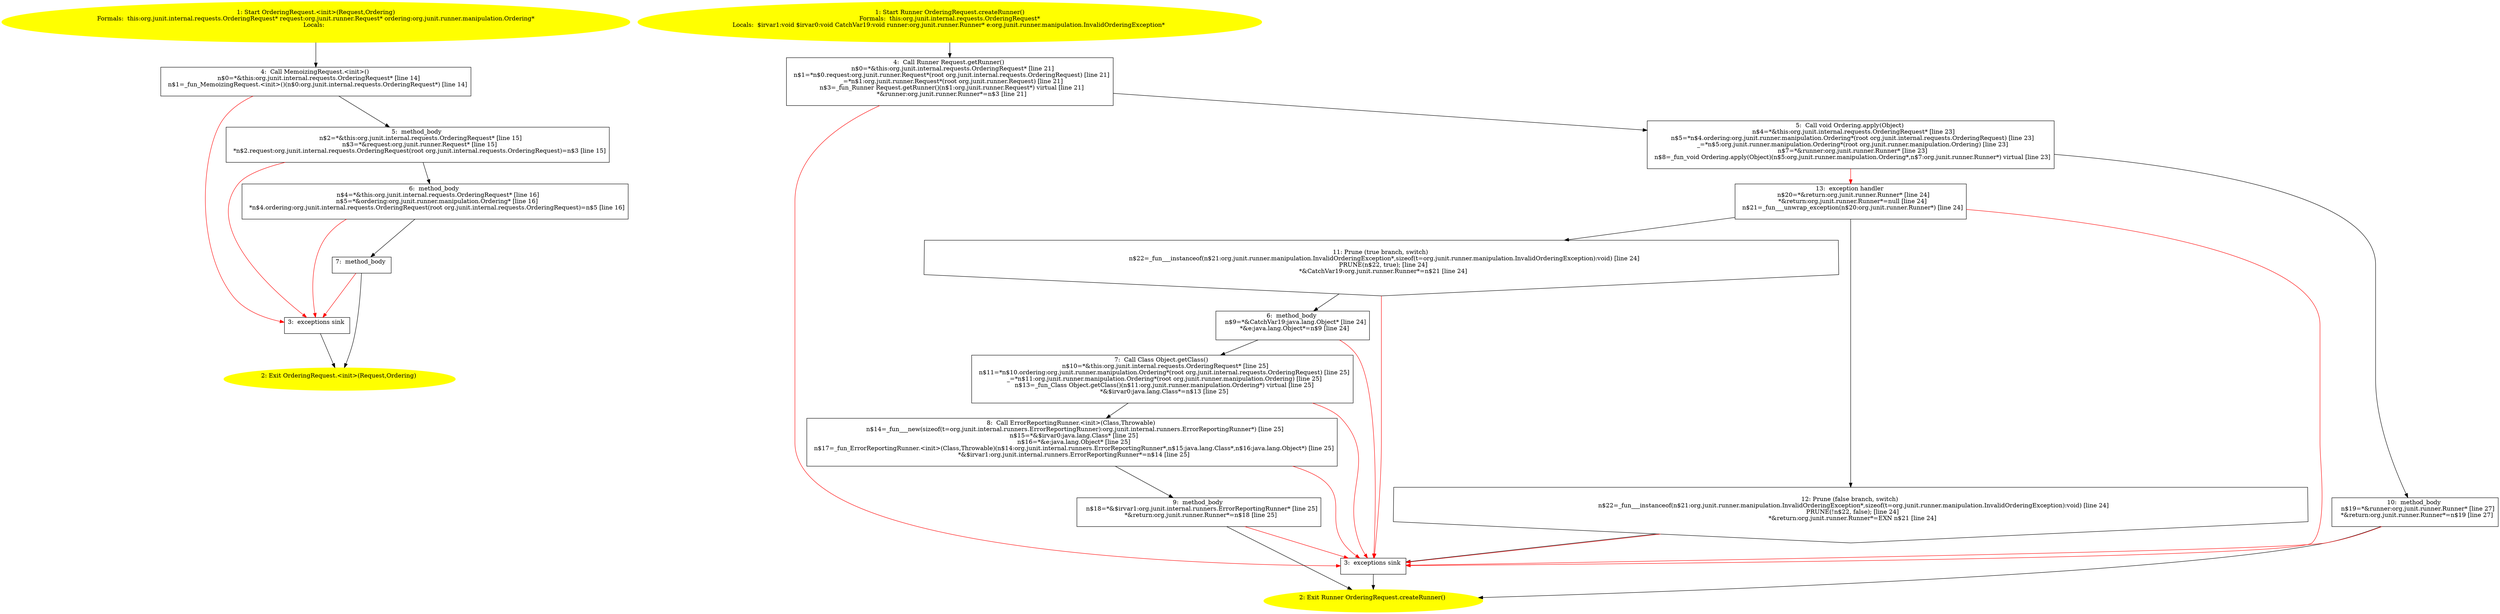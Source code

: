 /* @generated */
digraph cfg {
"org.junit.internal.requests.OrderingRequest.<init>(org.junit.runner.Request,org.junit.runner.manipul.4dd565a2f5cfece8837be812d583d729_1" [label="1: Start OrderingRequest.<init>(Request,Ordering)\nFormals:  this:org.junit.internal.requests.OrderingRequest* request:org.junit.runner.Request* ordering:org.junit.runner.manipulation.Ordering*\nLocals:  \n  " color=yellow style=filled]
	

	 "org.junit.internal.requests.OrderingRequest.<init>(org.junit.runner.Request,org.junit.runner.manipul.4dd565a2f5cfece8837be812d583d729_1" -> "org.junit.internal.requests.OrderingRequest.<init>(org.junit.runner.Request,org.junit.runner.manipul.4dd565a2f5cfece8837be812d583d729_4" ;
"org.junit.internal.requests.OrderingRequest.<init>(org.junit.runner.Request,org.junit.runner.manipul.4dd565a2f5cfece8837be812d583d729_2" [label="2: Exit OrderingRequest.<init>(Request,Ordering) \n  " color=yellow style=filled]
	

"org.junit.internal.requests.OrderingRequest.<init>(org.junit.runner.Request,org.junit.runner.manipul.4dd565a2f5cfece8837be812d583d729_3" [label="3:  exceptions sink \n  " shape="box"]
	

	 "org.junit.internal.requests.OrderingRequest.<init>(org.junit.runner.Request,org.junit.runner.manipul.4dd565a2f5cfece8837be812d583d729_3" -> "org.junit.internal.requests.OrderingRequest.<init>(org.junit.runner.Request,org.junit.runner.manipul.4dd565a2f5cfece8837be812d583d729_2" ;
"org.junit.internal.requests.OrderingRequest.<init>(org.junit.runner.Request,org.junit.runner.manipul.4dd565a2f5cfece8837be812d583d729_4" [label="4:  Call MemoizingRequest.<init>() \n   n$0=*&this:org.junit.internal.requests.OrderingRequest* [line 14]\n  n$1=_fun_MemoizingRequest.<init>()(n$0:org.junit.internal.requests.OrderingRequest*) [line 14]\n " shape="box"]
	

	 "org.junit.internal.requests.OrderingRequest.<init>(org.junit.runner.Request,org.junit.runner.manipul.4dd565a2f5cfece8837be812d583d729_4" -> "org.junit.internal.requests.OrderingRequest.<init>(org.junit.runner.Request,org.junit.runner.manipul.4dd565a2f5cfece8837be812d583d729_5" ;
	 "org.junit.internal.requests.OrderingRequest.<init>(org.junit.runner.Request,org.junit.runner.manipul.4dd565a2f5cfece8837be812d583d729_4" -> "org.junit.internal.requests.OrderingRequest.<init>(org.junit.runner.Request,org.junit.runner.manipul.4dd565a2f5cfece8837be812d583d729_3" [color="red" ];
"org.junit.internal.requests.OrderingRequest.<init>(org.junit.runner.Request,org.junit.runner.manipul.4dd565a2f5cfece8837be812d583d729_5" [label="5:  method_body \n   n$2=*&this:org.junit.internal.requests.OrderingRequest* [line 15]\n  n$3=*&request:org.junit.runner.Request* [line 15]\n  *n$2.request:org.junit.internal.requests.OrderingRequest(root org.junit.internal.requests.OrderingRequest)=n$3 [line 15]\n " shape="box"]
	

	 "org.junit.internal.requests.OrderingRequest.<init>(org.junit.runner.Request,org.junit.runner.manipul.4dd565a2f5cfece8837be812d583d729_5" -> "org.junit.internal.requests.OrderingRequest.<init>(org.junit.runner.Request,org.junit.runner.manipul.4dd565a2f5cfece8837be812d583d729_6" ;
	 "org.junit.internal.requests.OrderingRequest.<init>(org.junit.runner.Request,org.junit.runner.manipul.4dd565a2f5cfece8837be812d583d729_5" -> "org.junit.internal.requests.OrderingRequest.<init>(org.junit.runner.Request,org.junit.runner.manipul.4dd565a2f5cfece8837be812d583d729_3" [color="red" ];
"org.junit.internal.requests.OrderingRequest.<init>(org.junit.runner.Request,org.junit.runner.manipul.4dd565a2f5cfece8837be812d583d729_6" [label="6:  method_body \n   n$4=*&this:org.junit.internal.requests.OrderingRequest* [line 16]\n  n$5=*&ordering:org.junit.runner.manipulation.Ordering* [line 16]\n  *n$4.ordering:org.junit.internal.requests.OrderingRequest(root org.junit.internal.requests.OrderingRequest)=n$5 [line 16]\n " shape="box"]
	

	 "org.junit.internal.requests.OrderingRequest.<init>(org.junit.runner.Request,org.junit.runner.manipul.4dd565a2f5cfece8837be812d583d729_6" -> "org.junit.internal.requests.OrderingRequest.<init>(org.junit.runner.Request,org.junit.runner.manipul.4dd565a2f5cfece8837be812d583d729_7" ;
	 "org.junit.internal.requests.OrderingRequest.<init>(org.junit.runner.Request,org.junit.runner.manipul.4dd565a2f5cfece8837be812d583d729_6" -> "org.junit.internal.requests.OrderingRequest.<init>(org.junit.runner.Request,org.junit.runner.manipul.4dd565a2f5cfece8837be812d583d729_3" [color="red" ];
"org.junit.internal.requests.OrderingRequest.<init>(org.junit.runner.Request,org.junit.runner.manipul.4dd565a2f5cfece8837be812d583d729_7" [label="7:  method_body \n  " shape="box"]
	

	 "org.junit.internal.requests.OrderingRequest.<init>(org.junit.runner.Request,org.junit.runner.manipul.4dd565a2f5cfece8837be812d583d729_7" -> "org.junit.internal.requests.OrderingRequest.<init>(org.junit.runner.Request,org.junit.runner.manipul.4dd565a2f5cfece8837be812d583d729_2" ;
	 "org.junit.internal.requests.OrderingRequest.<init>(org.junit.runner.Request,org.junit.runner.manipul.4dd565a2f5cfece8837be812d583d729_7" -> "org.junit.internal.requests.OrderingRequest.<init>(org.junit.runner.Request,org.junit.runner.manipul.4dd565a2f5cfece8837be812d583d729_3" [color="red" ];
"org.junit.internal.requests.OrderingRequest.createRunner():org.junit.runner.Runner.068c4697bae0bcbced2f4deb18b6cb76_1" [label="1: Start Runner OrderingRequest.createRunner()\nFormals:  this:org.junit.internal.requests.OrderingRequest*\nLocals:  $irvar1:void $irvar0:void CatchVar19:void runner:org.junit.runner.Runner* e:org.junit.runner.manipulation.InvalidOrderingException* \n  " color=yellow style=filled]
	

	 "org.junit.internal.requests.OrderingRequest.createRunner():org.junit.runner.Runner.068c4697bae0bcbced2f4deb18b6cb76_1" -> "org.junit.internal.requests.OrderingRequest.createRunner():org.junit.runner.Runner.068c4697bae0bcbced2f4deb18b6cb76_4" ;
"org.junit.internal.requests.OrderingRequest.createRunner():org.junit.runner.Runner.068c4697bae0bcbced2f4deb18b6cb76_2" [label="2: Exit Runner OrderingRequest.createRunner() \n  " color=yellow style=filled]
	

"org.junit.internal.requests.OrderingRequest.createRunner():org.junit.runner.Runner.068c4697bae0bcbced2f4deb18b6cb76_3" [label="3:  exceptions sink \n  " shape="box"]
	

	 "org.junit.internal.requests.OrderingRequest.createRunner():org.junit.runner.Runner.068c4697bae0bcbced2f4deb18b6cb76_3" -> "org.junit.internal.requests.OrderingRequest.createRunner():org.junit.runner.Runner.068c4697bae0bcbced2f4deb18b6cb76_2" ;
"org.junit.internal.requests.OrderingRequest.createRunner():org.junit.runner.Runner.068c4697bae0bcbced2f4deb18b6cb76_4" [label="4:  Call Runner Request.getRunner() \n   n$0=*&this:org.junit.internal.requests.OrderingRequest* [line 21]\n  n$1=*n$0.request:org.junit.runner.Request*(root org.junit.internal.requests.OrderingRequest) [line 21]\n  _=*n$1:org.junit.runner.Request*(root org.junit.runner.Request) [line 21]\n  n$3=_fun_Runner Request.getRunner()(n$1:org.junit.runner.Request*) virtual [line 21]\n  *&runner:org.junit.runner.Runner*=n$3 [line 21]\n " shape="box"]
	

	 "org.junit.internal.requests.OrderingRequest.createRunner():org.junit.runner.Runner.068c4697bae0bcbced2f4deb18b6cb76_4" -> "org.junit.internal.requests.OrderingRequest.createRunner():org.junit.runner.Runner.068c4697bae0bcbced2f4deb18b6cb76_5" ;
	 "org.junit.internal.requests.OrderingRequest.createRunner():org.junit.runner.Runner.068c4697bae0bcbced2f4deb18b6cb76_4" -> "org.junit.internal.requests.OrderingRequest.createRunner():org.junit.runner.Runner.068c4697bae0bcbced2f4deb18b6cb76_3" [color="red" ];
"org.junit.internal.requests.OrderingRequest.createRunner():org.junit.runner.Runner.068c4697bae0bcbced2f4deb18b6cb76_5" [label="5:  Call void Ordering.apply(Object) \n   n$4=*&this:org.junit.internal.requests.OrderingRequest* [line 23]\n  n$5=*n$4.ordering:org.junit.runner.manipulation.Ordering*(root org.junit.internal.requests.OrderingRequest) [line 23]\n  _=*n$5:org.junit.runner.manipulation.Ordering*(root org.junit.runner.manipulation.Ordering) [line 23]\n  n$7=*&runner:org.junit.runner.Runner* [line 23]\n  n$8=_fun_void Ordering.apply(Object)(n$5:org.junit.runner.manipulation.Ordering*,n$7:org.junit.runner.Runner*) virtual [line 23]\n " shape="box"]
	

	 "org.junit.internal.requests.OrderingRequest.createRunner():org.junit.runner.Runner.068c4697bae0bcbced2f4deb18b6cb76_5" -> "org.junit.internal.requests.OrderingRequest.createRunner():org.junit.runner.Runner.068c4697bae0bcbced2f4deb18b6cb76_10" ;
	 "org.junit.internal.requests.OrderingRequest.createRunner():org.junit.runner.Runner.068c4697bae0bcbced2f4deb18b6cb76_5" -> "org.junit.internal.requests.OrderingRequest.createRunner():org.junit.runner.Runner.068c4697bae0bcbced2f4deb18b6cb76_13" [color="red" ];
"org.junit.internal.requests.OrderingRequest.createRunner():org.junit.runner.Runner.068c4697bae0bcbced2f4deb18b6cb76_6" [label="6:  method_body \n   n$9=*&CatchVar19:java.lang.Object* [line 24]\n  *&e:java.lang.Object*=n$9 [line 24]\n " shape="box"]
	

	 "org.junit.internal.requests.OrderingRequest.createRunner():org.junit.runner.Runner.068c4697bae0bcbced2f4deb18b6cb76_6" -> "org.junit.internal.requests.OrderingRequest.createRunner():org.junit.runner.Runner.068c4697bae0bcbced2f4deb18b6cb76_7" ;
	 "org.junit.internal.requests.OrderingRequest.createRunner():org.junit.runner.Runner.068c4697bae0bcbced2f4deb18b6cb76_6" -> "org.junit.internal.requests.OrderingRequest.createRunner():org.junit.runner.Runner.068c4697bae0bcbced2f4deb18b6cb76_3" [color="red" ];
"org.junit.internal.requests.OrderingRequest.createRunner():org.junit.runner.Runner.068c4697bae0bcbced2f4deb18b6cb76_7" [label="7:  Call Class Object.getClass() \n   n$10=*&this:org.junit.internal.requests.OrderingRequest* [line 25]\n  n$11=*n$10.ordering:org.junit.runner.manipulation.Ordering*(root org.junit.internal.requests.OrderingRequest) [line 25]\n  _=*n$11:org.junit.runner.manipulation.Ordering*(root org.junit.runner.manipulation.Ordering) [line 25]\n  n$13=_fun_Class Object.getClass()(n$11:org.junit.runner.manipulation.Ordering*) virtual [line 25]\n  *&$irvar0:java.lang.Class*=n$13 [line 25]\n " shape="box"]
	

	 "org.junit.internal.requests.OrderingRequest.createRunner():org.junit.runner.Runner.068c4697bae0bcbced2f4deb18b6cb76_7" -> "org.junit.internal.requests.OrderingRequest.createRunner():org.junit.runner.Runner.068c4697bae0bcbced2f4deb18b6cb76_8" ;
	 "org.junit.internal.requests.OrderingRequest.createRunner():org.junit.runner.Runner.068c4697bae0bcbced2f4deb18b6cb76_7" -> "org.junit.internal.requests.OrderingRequest.createRunner():org.junit.runner.Runner.068c4697bae0bcbced2f4deb18b6cb76_3" [color="red" ];
"org.junit.internal.requests.OrderingRequest.createRunner():org.junit.runner.Runner.068c4697bae0bcbced2f4deb18b6cb76_8" [label="8:  Call ErrorReportingRunner.<init>(Class,Throwable) \n   n$14=_fun___new(sizeof(t=org.junit.internal.runners.ErrorReportingRunner):org.junit.internal.runners.ErrorReportingRunner*) [line 25]\n  n$15=*&$irvar0:java.lang.Class* [line 25]\n  n$16=*&e:java.lang.Object* [line 25]\n  n$17=_fun_ErrorReportingRunner.<init>(Class,Throwable)(n$14:org.junit.internal.runners.ErrorReportingRunner*,n$15:java.lang.Class*,n$16:java.lang.Object*) [line 25]\n  *&$irvar1:org.junit.internal.runners.ErrorReportingRunner*=n$14 [line 25]\n " shape="box"]
	

	 "org.junit.internal.requests.OrderingRequest.createRunner():org.junit.runner.Runner.068c4697bae0bcbced2f4deb18b6cb76_8" -> "org.junit.internal.requests.OrderingRequest.createRunner():org.junit.runner.Runner.068c4697bae0bcbced2f4deb18b6cb76_9" ;
	 "org.junit.internal.requests.OrderingRequest.createRunner():org.junit.runner.Runner.068c4697bae0bcbced2f4deb18b6cb76_8" -> "org.junit.internal.requests.OrderingRequest.createRunner():org.junit.runner.Runner.068c4697bae0bcbced2f4deb18b6cb76_3" [color="red" ];
"org.junit.internal.requests.OrderingRequest.createRunner():org.junit.runner.Runner.068c4697bae0bcbced2f4deb18b6cb76_9" [label="9:  method_body \n   n$18=*&$irvar1:org.junit.internal.runners.ErrorReportingRunner* [line 25]\n  *&return:org.junit.runner.Runner*=n$18 [line 25]\n " shape="box"]
	

	 "org.junit.internal.requests.OrderingRequest.createRunner():org.junit.runner.Runner.068c4697bae0bcbced2f4deb18b6cb76_9" -> "org.junit.internal.requests.OrderingRequest.createRunner():org.junit.runner.Runner.068c4697bae0bcbced2f4deb18b6cb76_2" ;
	 "org.junit.internal.requests.OrderingRequest.createRunner():org.junit.runner.Runner.068c4697bae0bcbced2f4deb18b6cb76_9" -> "org.junit.internal.requests.OrderingRequest.createRunner():org.junit.runner.Runner.068c4697bae0bcbced2f4deb18b6cb76_3" [color="red" ];
"org.junit.internal.requests.OrderingRequest.createRunner():org.junit.runner.Runner.068c4697bae0bcbced2f4deb18b6cb76_10" [label="10:  method_body \n   n$19=*&runner:org.junit.runner.Runner* [line 27]\n  *&return:org.junit.runner.Runner*=n$19 [line 27]\n " shape="box"]
	

	 "org.junit.internal.requests.OrderingRequest.createRunner():org.junit.runner.Runner.068c4697bae0bcbced2f4deb18b6cb76_10" -> "org.junit.internal.requests.OrderingRequest.createRunner():org.junit.runner.Runner.068c4697bae0bcbced2f4deb18b6cb76_2" ;
	 "org.junit.internal.requests.OrderingRequest.createRunner():org.junit.runner.Runner.068c4697bae0bcbced2f4deb18b6cb76_10" -> "org.junit.internal.requests.OrderingRequest.createRunner():org.junit.runner.Runner.068c4697bae0bcbced2f4deb18b6cb76_3" [color="red" ];
"org.junit.internal.requests.OrderingRequest.createRunner():org.junit.runner.Runner.068c4697bae0bcbced2f4deb18b6cb76_11" [label="11: Prune (true branch, switch) \n   n$22=_fun___instanceof(n$21:org.junit.runner.manipulation.InvalidOrderingException*,sizeof(t=org.junit.runner.manipulation.InvalidOrderingException):void) [line 24]\n  PRUNE(n$22, true); [line 24]\n  *&CatchVar19:org.junit.runner.Runner*=n$21 [line 24]\n " shape="invhouse"]
	

	 "org.junit.internal.requests.OrderingRequest.createRunner():org.junit.runner.Runner.068c4697bae0bcbced2f4deb18b6cb76_11" -> "org.junit.internal.requests.OrderingRequest.createRunner():org.junit.runner.Runner.068c4697bae0bcbced2f4deb18b6cb76_6" ;
	 "org.junit.internal.requests.OrderingRequest.createRunner():org.junit.runner.Runner.068c4697bae0bcbced2f4deb18b6cb76_11" -> "org.junit.internal.requests.OrderingRequest.createRunner():org.junit.runner.Runner.068c4697bae0bcbced2f4deb18b6cb76_3" [color="red" ];
"org.junit.internal.requests.OrderingRequest.createRunner():org.junit.runner.Runner.068c4697bae0bcbced2f4deb18b6cb76_12" [label="12: Prune (false branch, switch) \n   n$22=_fun___instanceof(n$21:org.junit.runner.manipulation.InvalidOrderingException*,sizeof(t=org.junit.runner.manipulation.InvalidOrderingException):void) [line 24]\n  PRUNE(!n$22, false); [line 24]\n  *&return:org.junit.runner.Runner*=EXN n$21 [line 24]\n " shape="invhouse"]
	

	 "org.junit.internal.requests.OrderingRequest.createRunner():org.junit.runner.Runner.068c4697bae0bcbced2f4deb18b6cb76_12" -> "org.junit.internal.requests.OrderingRequest.createRunner():org.junit.runner.Runner.068c4697bae0bcbced2f4deb18b6cb76_3" ;
	 "org.junit.internal.requests.OrderingRequest.createRunner():org.junit.runner.Runner.068c4697bae0bcbced2f4deb18b6cb76_12" -> "org.junit.internal.requests.OrderingRequest.createRunner():org.junit.runner.Runner.068c4697bae0bcbced2f4deb18b6cb76_3" [color="red" ];
"org.junit.internal.requests.OrderingRequest.createRunner():org.junit.runner.Runner.068c4697bae0bcbced2f4deb18b6cb76_13" [label="13:  exception handler \n   n$20=*&return:org.junit.runner.Runner* [line 24]\n  *&return:org.junit.runner.Runner*=null [line 24]\n  n$21=_fun___unwrap_exception(n$20:org.junit.runner.Runner*) [line 24]\n " shape="box"]
	

	 "org.junit.internal.requests.OrderingRequest.createRunner():org.junit.runner.Runner.068c4697bae0bcbced2f4deb18b6cb76_13" -> "org.junit.internal.requests.OrderingRequest.createRunner():org.junit.runner.Runner.068c4697bae0bcbced2f4deb18b6cb76_11" ;
	 "org.junit.internal.requests.OrderingRequest.createRunner():org.junit.runner.Runner.068c4697bae0bcbced2f4deb18b6cb76_13" -> "org.junit.internal.requests.OrderingRequest.createRunner():org.junit.runner.Runner.068c4697bae0bcbced2f4deb18b6cb76_12" ;
	 "org.junit.internal.requests.OrderingRequest.createRunner():org.junit.runner.Runner.068c4697bae0bcbced2f4deb18b6cb76_13" -> "org.junit.internal.requests.OrderingRequest.createRunner():org.junit.runner.Runner.068c4697bae0bcbced2f4deb18b6cb76_3" [color="red" ];
}
